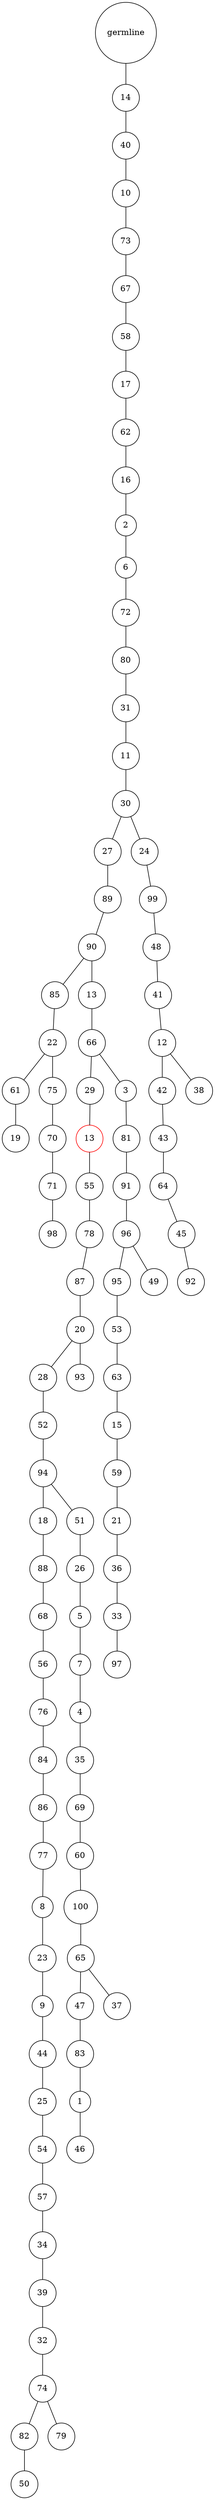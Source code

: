 graph {
	rankdir=UD;
	splines=line;
	node [shape=circle]
	"0x7fdc188272e0" [label="germline"];
	"0x7fdc18827310" [label="14"];
	"0x7fdc188272e0" -- "0x7fdc18827310" ;
	"0x7fdc18827340" [label="40"];
	"0x7fdc18827310" -- "0x7fdc18827340" ;
	"0x7fdc18827370" [label="10"];
	"0x7fdc18827340" -- "0x7fdc18827370" ;
	"0x7fdc188273a0" [label="73"];
	"0x7fdc18827370" -- "0x7fdc188273a0" ;
	"0x7fdc188273d0" [label="67"];
	"0x7fdc188273a0" -- "0x7fdc188273d0" ;
	"0x7fdc18827400" [label="58"];
	"0x7fdc188273d0" -- "0x7fdc18827400" ;
	"0x7fdc18827430" [label="17"];
	"0x7fdc18827400" -- "0x7fdc18827430" ;
	"0x7fdc18827460" [label="62"];
	"0x7fdc18827430" -- "0x7fdc18827460" ;
	"0x7fdc18827490" [label="16"];
	"0x7fdc18827460" -- "0x7fdc18827490" ;
	"0x7fdc188274c0" [label="2"];
	"0x7fdc18827490" -- "0x7fdc188274c0" ;
	"0x7fdc188274f0" [label="6"];
	"0x7fdc188274c0" -- "0x7fdc188274f0" ;
	"0x7fdc18827520" [label="72"];
	"0x7fdc188274f0" -- "0x7fdc18827520" ;
	"0x7fdc18827550" [label="80"];
	"0x7fdc18827520" -- "0x7fdc18827550" ;
	"0x7fdc18827580" [label="31"];
	"0x7fdc18827550" -- "0x7fdc18827580" ;
	"0x7fdc188275b0" [label="11"];
	"0x7fdc18827580" -- "0x7fdc188275b0" ;
	"0x7fdc188275e0" [label="30"];
	"0x7fdc188275b0" -- "0x7fdc188275e0" ;
	"0x7fdc18827610" [label="27"];
	"0x7fdc188275e0" -- "0x7fdc18827610" ;
	"0x7fdc18827640" [label="89"];
	"0x7fdc18827610" -- "0x7fdc18827640" ;
	"0x7fdc18827670" [label="90"];
	"0x7fdc18827640" -- "0x7fdc18827670" ;
	"0x7fdc188276a0" [label="85"];
	"0x7fdc18827670" -- "0x7fdc188276a0" ;
	"0x7fdc188276d0" [label="22"];
	"0x7fdc188276a0" -- "0x7fdc188276d0" ;
	"0x7fdc18827700" [label="61"];
	"0x7fdc188276d0" -- "0x7fdc18827700" ;
	"0x7fdc18827730" [label="19"];
	"0x7fdc18827700" -- "0x7fdc18827730" ;
	"0x7fdc18827760" [label="75"];
	"0x7fdc188276d0" -- "0x7fdc18827760" ;
	"0x7fdc18827790" [label="70"];
	"0x7fdc18827760" -- "0x7fdc18827790" ;
	"0x7fdc188277c0" [label="71"];
	"0x7fdc18827790" -- "0x7fdc188277c0" ;
	"0x7fdc188277f0" [label="98"];
	"0x7fdc188277c0" -- "0x7fdc188277f0" ;
	"0x7fdc18827820" [label="13"];
	"0x7fdc18827670" -- "0x7fdc18827820" ;
	"0x7fdc18827850" [label="66"];
	"0x7fdc18827820" -- "0x7fdc18827850" ;
	"0x7fdc18827880" [label="29"];
	"0x7fdc18827850" -- "0x7fdc18827880" ;
	"0x7fdc188278b0" [label="13",color="red"];
	"0x7fdc18827880" -- "0x7fdc188278b0" ;
	"0x7fdc188278e0" [label="55"];
	"0x7fdc188278b0" -- "0x7fdc188278e0" ;
	"0x7fdc18827910" [label="78"];
	"0x7fdc188278e0" -- "0x7fdc18827910" ;
	"0x7fdc18827940" [label="87"];
	"0x7fdc18827910" -- "0x7fdc18827940" ;
	"0x7fdc18827970" [label="20"];
	"0x7fdc18827940" -- "0x7fdc18827970" ;
	"0x7fdc188279a0" [label="28"];
	"0x7fdc18827970" -- "0x7fdc188279a0" ;
	"0x7fdc188279d0" [label="52"];
	"0x7fdc188279a0" -- "0x7fdc188279d0" ;
	"0x7fdc18827a00" [label="94"];
	"0x7fdc188279d0" -- "0x7fdc18827a00" ;
	"0x7fdc18827a30" [label="18"];
	"0x7fdc18827a00" -- "0x7fdc18827a30" ;
	"0x7fdc18827a60" [label="88"];
	"0x7fdc18827a30" -- "0x7fdc18827a60" ;
	"0x7fdc18827a90" [label="68"];
	"0x7fdc18827a60" -- "0x7fdc18827a90" ;
	"0x7fdc18827ac0" [label="56"];
	"0x7fdc18827a90" -- "0x7fdc18827ac0" ;
	"0x7fdc18827af0" [label="76"];
	"0x7fdc18827ac0" -- "0x7fdc18827af0" ;
	"0x7fdc18827b20" [label="84"];
	"0x7fdc18827af0" -- "0x7fdc18827b20" ;
	"0x7fdc18827b50" [label="86"];
	"0x7fdc18827b20" -- "0x7fdc18827b50" ;
	"0x7fdc18827b80" [label="77"];
	"0x7fdc18827b50" -- "0x7fdc18827b80" ;
	"0x7fdc18827bb0" [label="8"];
	"0x7fdc18827b80" -- "0x7fdc18827bb0" ;
	"0x7fdc18827be0" [label="23"];
	"0x7fdc18827bb0" -- "0x7fdc18827be0" ;
	"0x7fdc18827c10" [label="9"];
	"0x7fdc18827be0" -- "0x7fdc18827c10" ;
	"0x7fdc18827c40" [label="44"];
	"0x7fdc18827c10" -- "0x7fdc18827c40" ;
	"0x7fdc18827c70" [label="25"];
	"0x7fdc18827c40" -- "0x7fdc18827c70" ;
	"0x7fdc18827ca0" [label="54"];
	"0x7fdc18827c70" -- "0x7fdc18827ca0" ;
	"0x7fdc18827cd0" [label="57"];
	"0x7fdc18827ca0" -- "0x7fdc18827cd0" ;
	"0x7fdc18827d00" [label="34"];
	"0x7fdc18827cd0" -- "0x7fdc18827d00" ;
	"0x7fdc18827d30" [label="39"];
	"0x7fdc18827d00" -- "0x7fdc18827d30" ;
	"0x7fdc18827d60" [label="32"];
	"0x7fdc18827d30" -- "0x7fdc18827d60" ;
	"0x7fdc18827d90" [label="74"];
	"0x7fdc18827d60" -- "0x7fdc18827d90" ;
	"0x7fdc18827dc0" [label="82"];
	"0x7fdc18827d90" -- "0x7fdc18827dc0" ;
	"0x7fdc18827df0" [label="50"];
	"0x7fdc18827dc0" -- "0x7fdc18827df0" ;
	"0x7fdc18827e20" [label="79"];
	"0x7fdc18827d90" -- "0x7fdc18827e20" ;
	"0x7fdc18827e50" [label="51"];
	"0x7fdc18827a00" -- "0x7fdc18827e50" ;
	"0x7fdc18827e80" [label="26"];
	"0x7fdc18827e50" -- "0x7fdc18827e80" ;
	"0x7fdc18827eb0" [label="5"];
	"0x7fdc18827e80" -- "0x7fdc18827eb0" ;
	"0x7fdc18827ee0" [label="7"];
	"0x7fdc18827eb0" -- "0x7fdc18827ee0" ;
	"0x7fdc18827f10" [label="4"];
	"0x7fdc18827ee0" -- "0x7fdc18827f10" ;
	"0x7fdc18827f40" [label="35"];
	"0x7fdc18827f10" -- "0x7fdc18827f40" ;
	"0x7fdc18827f70" [label="69"];
	"0x7fdc18827f40" -- "0x7fdc18827f70" ;
	"0x7fdc18827fa0" [label="60"];
	"0x7fdc18827f70" -- "0x7fdc18827fa0" ;
	"0x7fdc18827fd0" [label="100"];
	"0x7fdc18827fa0" -- "0x7fdc18827fd0" ;
	"0x7fdc1882c040" [label="65"];
	"0x7fdc18827fd0" -- "0x7fdc1882c040" ;
	"0x7fdc1882c070" [label="47"];
	"0x7fdc1882c040" -- "0x7fdc1882c070" ;
	"0x7fdc1882c0a0" [label="83"];
	"0x7fdc1882c070" -- "0x7fdc1882c0a0" ;
	"0x7fdc1882c0d0" [label="1"];
	"0x7fdc1882c0a0" -- "0x7fdc1882c0d0" ;
	"0x7fdc1882c100" [label="46"];
	"0x7fdc1882c0d0" -- "0x7fdc1882c100" ;
	"0x7fdc1882c130" [label="37"];
	"0x7fdc1882c040" -- "0x7fdc1882c130" ;
	"0x7fdc1882c160" [label="93"];
	"0x7fdc18827970" -- "0x7fdc1882c160" ;
	"0x7fdc1882c190" [label="3"];
	"0x7fdc18827850" -- "0x7fdc1882c190" ;
	"0x7fdc1882c1c0" [label="81"];
	"0x7fdc1882c190" -- "0x7fdc1882c1c0" ;
	"0x7fdc1882c1f0" [label="91"];
	"0x7fdc1882c1c0" -- "0x7fdc1882c1f0" ;
	"0x7fdc1882c220" [label="96"];
	"0x7fdc1882c1f0" -- "0x7fdc1882c220" ;
	"0x7fdc1882c250" [label="95"];
	"0x7fdc1882c220" -- "0x7fdc1882c250" ;
	"0x7fdc1882c280" [label="53"];
	"0x7fdc1882c250" -- "0x7fdc1882c280" ;
	"0x7fdc1882c2b0" [label="63"];
	"0x7fdc1882c280" -- "0x7fdc1882c2b0" ;
	"0x7fdc1882c2e0" [label="15"];
	"0x7fdc1882c2b0" -- "0x7fdc1882c2e0" ;
	"0x7fdc1882c310" [label="59"];
	"0x7fdc1882c2e0" -- "0x7fdc1882c310" ;
	"0x7fdc1882c340" [label="21"];
	"0x7fdc1882c310" -- "0x7fdc1882c340" ;
	"0x7fdc1882c370" [label="36"];
	"0x7fdc1882c340" -- "0x7fdc1882c370" ;
	"0x7fdc1882c3a0" [label="33"];
	"0x7fdc1882c370" -- "0x7fdc1882c3a0" ;
	"0x7fdc1882c3d0" [label="97"];
	"0x7fdc1882c3a0" -- "0x7fdc1882c3d0" ;
	"0x7fdc1882c400" [label="49"];
	"0x7fdc1882c220" -- "0x7fdc1882c400" ;
	"0x7fdc1882c430" [label="24"];
	"0x7fdc188275e0" -- "0x7fdc1882c430" ;
	"0x7fdc1882c460" [label="99"];
	"0x7fdc1882c430" -- "0x7fdc1882c460" ;
	"0x7fdc1882c490" [label="48"];
	"0x7fdc1882c460" -- "0x7fdc1882c490" ;
	"0x7fdc1882c4c0" [label="41"];
	"0x7fdc1882c490" -- "0x7fdc1882c4c0" ;
	"0x7fdc1882c4f0" [label="12"];
	"0x7fdc1882c4c0" -- "0x7fdc1882c4f0" ;
	"0x7fdc1882c520" [label="42"];
	"0x7fdc1882c4f0" -- "0x7fdc1882c520" ;
	"0x7fdc1882c550" [label="43"];
	"0x7fdc1882c520" -- "0x7fdc1882c550" ;
	"0x7fdc1882c580" [label="64"];
	"0x7fdc1882c550" -- "0x7fdc1882c580" ;
	"0x7fdc1882c5b0" [label="45"];
	"0x7fdc1882c580" -- "0x7fdc1882c5b0" ;
	"0x7fdc1882c5e0" [label="92"];
	"0x7fdc1882c5b0" -- "0x7fdc1882c5e0" ;
	"0x7fdc1882c610" [label="38"];
	"0x7fdc1882c4f0" -- "0x7fdc1882c610" ;
}
